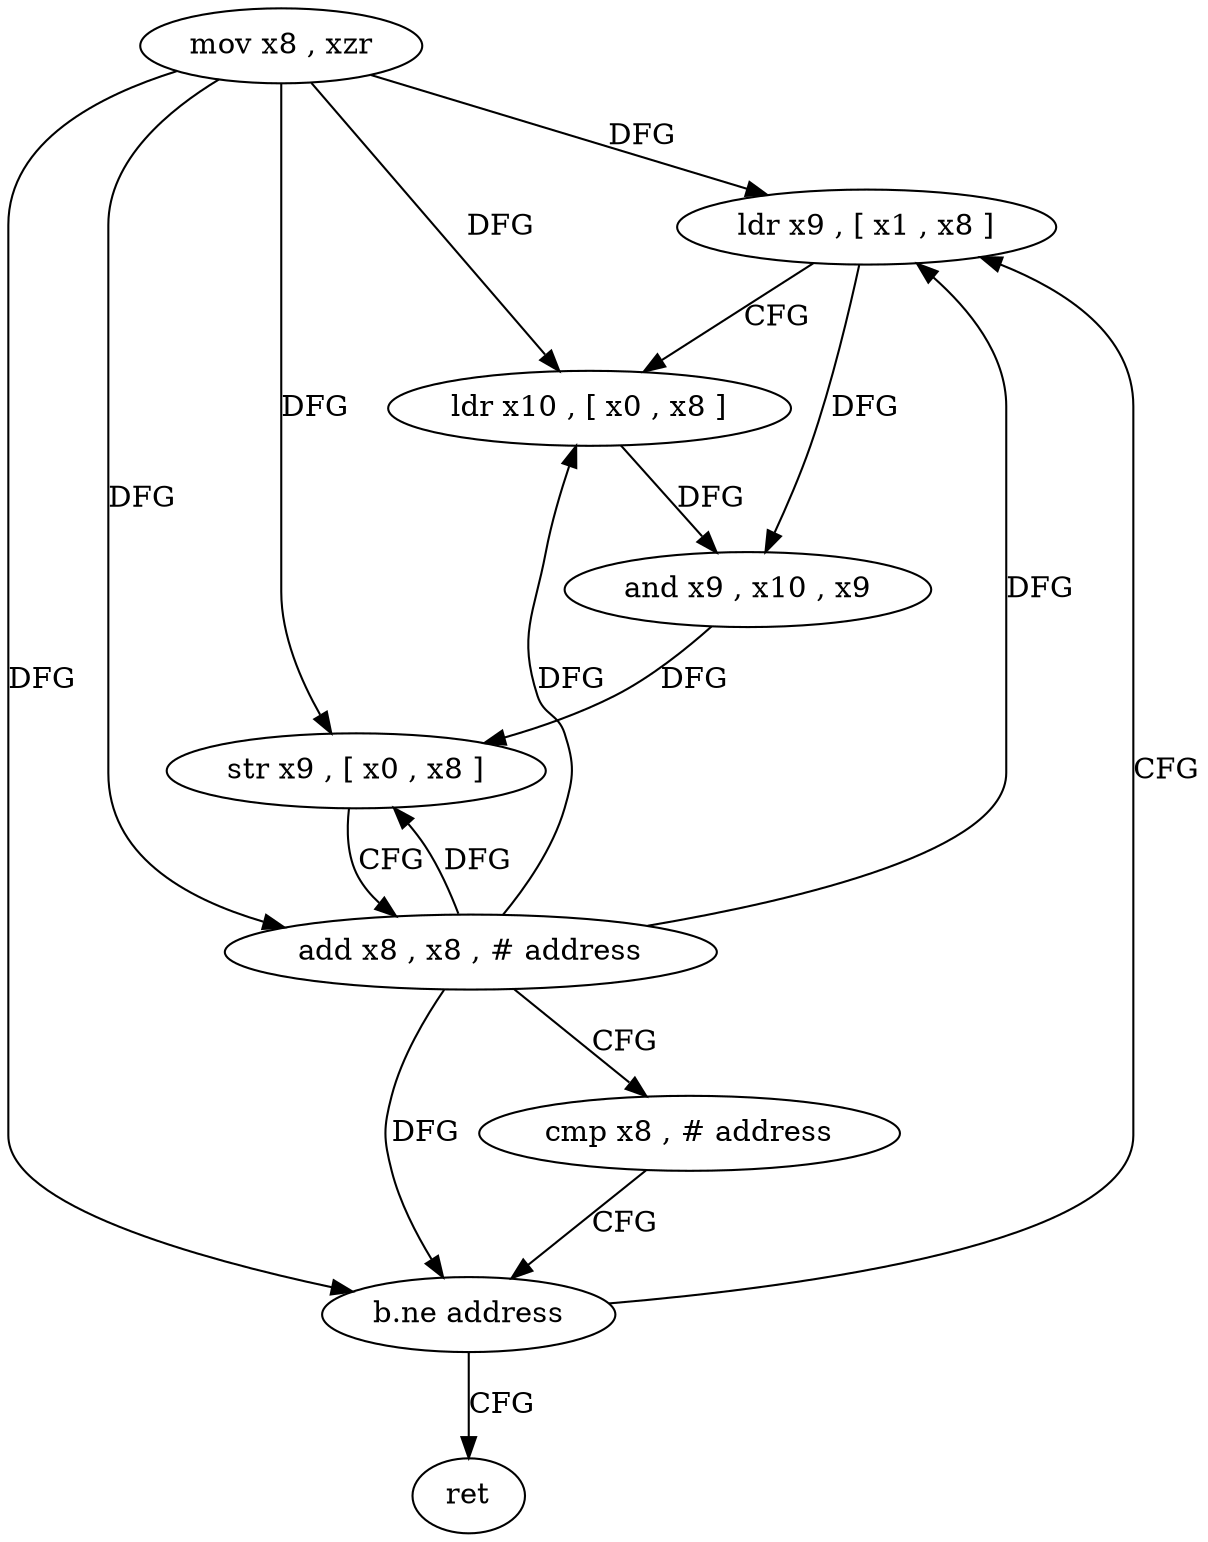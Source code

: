 digraph "func" {
"4236168" [label = "mov x8 , xzr" ]
"4236172" [label = "ldr x9 , [ x1 , x8 ]" ]
"4236176" [label = "ldr x10 , [ x0 , x8 ]" ]
"4236180" [label = "and x9 , x10 , x9" ]
"4236184" [label = "str x9 , [ x0 , x8 ]" ]
"4236188" [label = "add x8 , x8 , # address" ]
"4236192" [label = "cmp x8 , # address" ]
"4236196" [label = "b.ne address" ]
"4236200" [label = "ret" ]
"4236168" -> "4236172" [ label = "DFG" ]
"4236168" -> "4236176" [ label = "DFG" ]
"4236168" -> "4236184" [ label = "DFG" ]
"4236168" -> "4236188" [ label = "DFG" ]
"4236168" -> "4236196" [ label = "DFG" ]
"4236172" -> "4236176" [ label = "CFG" ]
"4236172" -> "4236180" [ label = "DFG" ]
"4236176" -> "4236180" [ label = "DFG" ]
"4236180" -> "4236184" [ label = "DFG" ]
"4236184" -> "4236188" [ label = "CFG" ]
"4236188" -> "4236192" [ label = "CFG" ]
"4236188" -> "4236172" [ label = "DFG" ]
"4236188" -> "4236176" [ label = "DFG" ]
"4236188" -> "4236184" [ label = "DFG" ]
"4236188" -> "4236196" [ label = "DFG" ]
"4236192" -> "4236196" [ label = "CFG" ]
"4236196" -> "4236172" [ label = "CFG" ]
"4236196" -> "4236200" [ label = "CFG" ]
}
